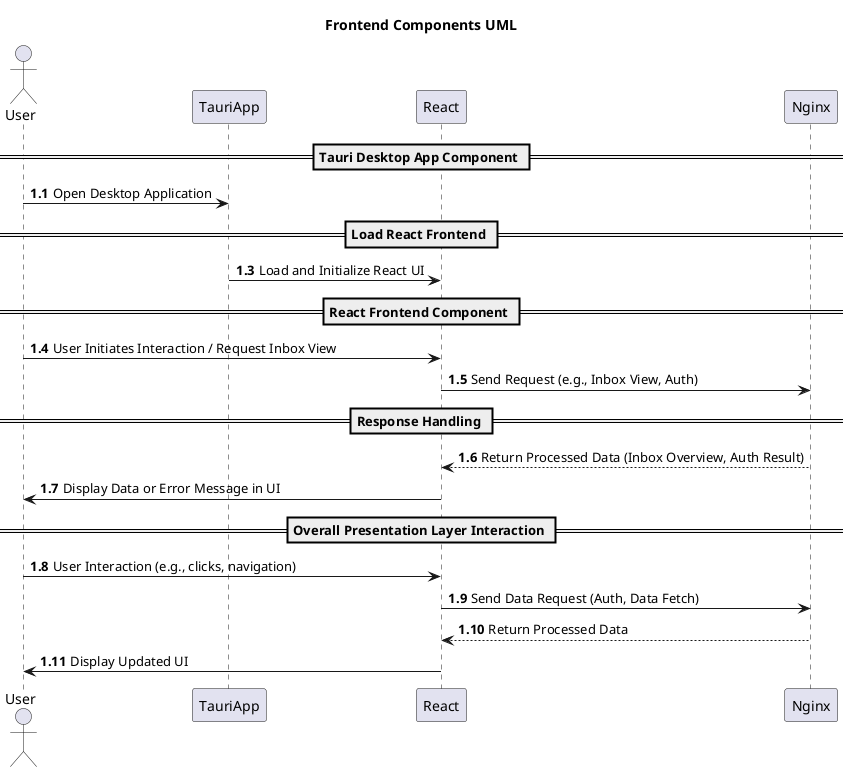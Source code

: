 @startuml
title Frontend Components UML

autonumber 1.1

actor User as Instance

== Tauri Desktop App Component ==
Instance -> TauriApp : Open Desktop Application

== Load React Frontend ==
autonumber inc B
TauriApp -> React : Load and Initialize React UI

== React Frontend Component ==
Instance -> React : User Initiates Interaction / Request Inbox View
React -> Nginx : Send Request (e.g., Inbox View, Auth)

== Response Handling ==
Nginx --> React : Return Processed Data (Inbox Overview, Auth Result)
React -> Instance : Display Data or Error Message in UI

== Overall Presentation Layer Interaction ==
Instance -> React : User Interaction (e.g., clicks, navigation)
React -> Nginx : Send Data Request (Auth, Data Fetch)
Nginx --> React : Return Processed Data
React -> Instance : Display Updated UI

@enduml
